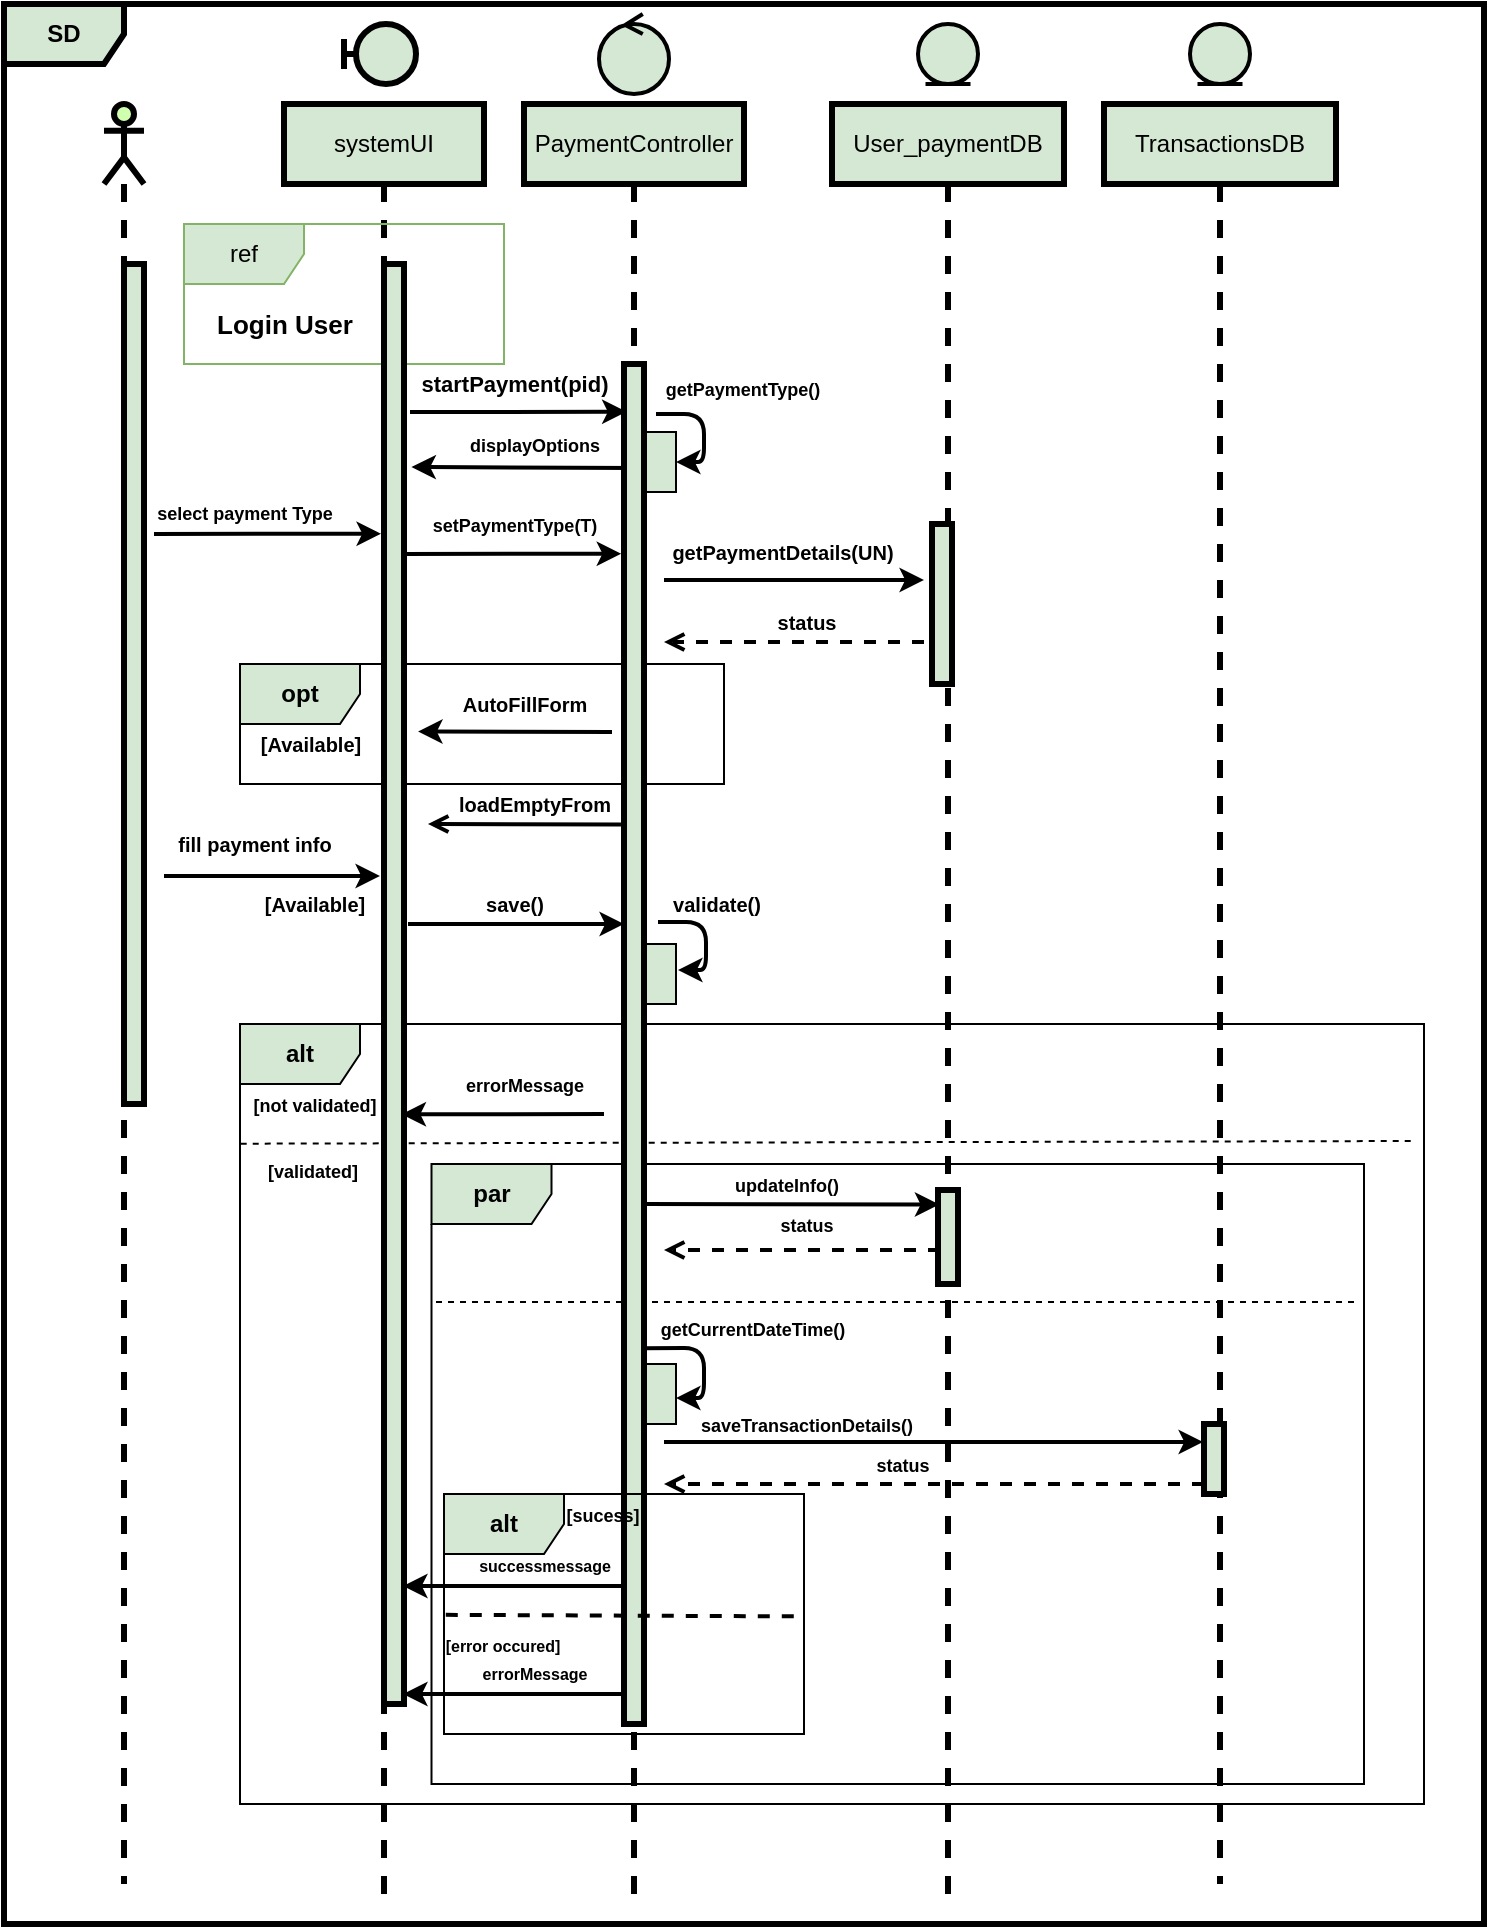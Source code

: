 <mxfile version="12.6.5" type="device"><diagram id="IJiN7oR4NNEaMtHw3hyo" name="Page-1"><mxGraphModel dx="706" dy="408" grid="1" gridSize="10" guides="1" tooltips="1" connect="1" arrows="1" fold="1" page="1" pageScale="1" pageWidth="827" pageHeight="1169" math="0" shadow="0"><root><mxCell id="0"/><mxCell id="1" parent="0"/><mxCell id="kDbV3nIz_-vXf3N1EXfQ-5" value="&lt;b&gt;SD&lt;/b&gt;" style="shape=umlFrame;whiteSpace=wrap;html=1;strokeColor=#000000;strokeWidth=3;fillColor=#D5E8D4;" parent="1" vertex="1"><mxGeometry x="50" y="30" width="740" height="960" as="geometry"/></mxCell><mxCell id="kDbV3nIz_-vXf3N1EXfQ-7" value="systemUI" style="shape=umlLifeline;perimeter=lifelinePerimeter;whiteSpace=wrap;html=1;container=1;collapsible=0;recursiveResize=0;outlineConnect=0;strokeColor=#000000;strokeWidth=3;fillColor=#D5E8D4;" parent="1" vertex="1"><mxGeometry x="190" y="80" width="100" height="900" as="geometry"/></mxCell><mxCell id="kDbV3nIz_-vXf3N1EXfQ-8" value="" style="shape=umlLifeline;participant=umlActor;perimeter=lifelinePerimeter;whiteSpace=wrap;html=1;container=1;collapsible=0;recursiveResize=0;verticalAlign=top;spacingTop=36;labelBackgroundColor=#ffffff;outlineConnect=0;strokeColor=#000000;strokeWidth=3;fillColor=#D0FFB0;" parent="1" vertex="1"><mxGeometry x="100" y="80" width="20" height="890" as="geometry"/></mxCell><mxCell id="kDbV3nIz_-vXf3N1EXfQ-10" value="" style="html=1;points=[];perimeter=orthogonalPerimeter;strokeColor=#000000;strokeWidth=3;fillColor=#D5E8D4;" parent="kDbV3nIz_-vXf3N1EXfQ-8" vertex="1"><mxGeometry x="10" y="80" width="10" height="420" as="geometry"/></mxCell><mxCell id="kDbV3nIz_-vXf3N1EXfQ-9" value="" style="shape=umlBoundary;whiteSpace=wrap;html=1;strokeColor=#000000;strokeWidth=3;fillColor=#D5E8D4;" parent="1" vertex="1"><mxGeometry x="220" y="40" width="36" height="30" as="geometry"/></mxCell><mxCell id="a9woyLghLYeccWjQOe2P-5" value="ref" style="shape=umlFrame;whiteSpace=wrap;html=1;fillColor=#D5E8D4;strokeColor=#82b366;gradientColor=none;" parent="1" vertex="1"><mxGeometry x="140" y="140" width="160" height="70" as="geometry"/></mxCell><mxCell id="a9woyLghLYeccWjQOe2P-7" value="&lt;b&gt;&lt;font style=&quot;font-size: 13px&quot;&gt;Login User&lt;/font&gt;&lt;/b&gt;" style="text;html=1;align=center;verticalAlign=middle;resizable=0;points=[];autosize=1;" parent="1" vertex="1"><mxGeometry x="150" y="180" width="80" height="20" as="geometry"/></mxCell><mxCell id="a9woyLghLYeccWjQOe2P-8" value="" style="endArrow=classic;html=1;entryX=0.129;entryY=0.184;entryDx=0;entryDy=0;entryPerimeter=0;strokeWidth=2;" parent="1" edge="1"><mxGeometry width="50" height="50" relative="1" as="geometry"><mxPoint x="253" y="234" as="sourcePoint"/><mxPoint x="361.29" y="233.88" as="targetPoint"/></mxGeometry></mxCell><mxCell id="a9woyLghLYeccWjQOe2P-9" value="&lt;b&gt;&lt;font style=&quot;font-size: 11px&quot;&gt;startPayment(pid)&lt;/font&gt;&lt;/b&gt;" style="text;html=1;align=center;verticalAlign=middle;resizable=0;points=[];autosize=1;" parent="1" vertex="1"><mxGeometry x="250" y="210" width="110" height="20" as="geometry"/></mxCell><mxCell id="a9woyLghLYeccWjQOe2P-12" value="" style="rounded=0;whiteSpace=wrap;html=1;fillColor=#D5E8D4;gradientColor=none;" parent="1" vertex="1"><mxGeometry x="366" y="244" width="20" height="30" as="geometry"/></mxCell><mxCell id="a9woyLghLYeccWjQOe2P-13" value="" style="endArrow=classic;html=1;strokeWidth=2;entryX=1;entryY=0.5;entryDx=0;entryDy=0;" parent="1" target="a9woyLghLYeccWjQOe2P-12" edge="1"><mxGeometry width="50" height="50" relative="1" as="geometry"><mxPoint x="376" y="235" as="sourcePoint"/><mxPoint x="470" y="210" as="targetPoint"/><Array as="points"><mxPoint x="400" y="235"/><mxPoint x="400" y="259"/></Array></mxGeometry></mxCell><mxCell id="a9woyLghLYeccWjQOe2P-14" value="&lt;b&gt;&lt;font style=&quot;font-size: 9px&quot;&gt;getPaymentType()&lt;/font&gt;&lt;/b&gt;" style="text;html=1;align=center;verticalAlign=middle;resizable=0;points=[];autosize=1;" parent="1" vertex="1"><mxGeometry x="374" y="212" width="90" height="20" as="geometry"/></mxCell><mxCell id="a9woyLghLYeccWjQOe2P-15" value="" style="endArrow=classic;html=1;strokeWidth=2;entryX=1.371;entryY=0.141;entryDx=0;entryDy=0;entryPerimeter=0;" parent="1" target="YXpD5_X8E1Zoqb6AWAZP-29" edge="1"><mxGeometry width="50" height="50" relative="1" as="geometry"><mxPoint x="366" y="262" as="sourcePoint"/><mxPoint x="290" y="270" as="targetPoint"/></mxGeometry></mxCell><mxCell id="a9woyLghLYeccWjQOe2P-16" value="&lt;b&gt;&lt;font style=&quot;font-size: 9px&quot;&gt;displayOptions&lt;/font&gt;&lt;/b&gt;" style="text;html=1;align=center;verticalAlign=middle;resizable=0;points=[];autosize=1;" parent="1" vertex="1"><mxGeometry x="275" y="240" width="80" height="20" as="geometry"/></mxCell><mxCell id="a9woyLghLYeccWjQOe2P-18" value="" style="endArrow=classic;html=1;strokeWidth=2;" parent="1" edge="1"><mxGeometry width="50" height="50" relative="1" as="geometry"><mxPoint x="125" y="295" as="sourcePoint"/><mxPoint x="238.5" y="294.825" as="targetPoint"/></mxGeometry></mxCell><mxCell id="a9woyLghLYeccWjQOe2P-19" value="&lt;b&gt;&lt;font style=&quot;font-size: 9px&quot;&gt;select payment Type&lt;/font&gt;&lt;/b&gt;" style="text;html=1;align=center;verticalAlign=middle;resizable=0;points=[];autosize=1;" parent="1" vertex="1"><mxGeometry x="120" y="274" width="100" height="20" as="geometry"/></mxCell><mxCell id="a9woyLghLYeccWjQOe2P-20" value="" style="endArrow=classic;html=1;strokeWidth=2;" parent="1" edge="1"><mxGeometry width="50" height="50" relative="1" as="geometry"><mxPoint x="250" y="305" as="sourcePoint"/><mxPoint x="358.59" y="304.825" as="targetPoint"/></mxGeometry></mxCell><mxCell id="a9woyLghLYeccWjQOe2P-21" value="&lt;b&gt;&lt;font style=&quot;font-size: 9px&quot;&gt;setPaymentType(T)&lt;/font&gt;&lt;/b&gt;" style="text;html=1;align=center;verticalAlign=middle;resizable=0;points=[];autosize=1;" parent="1" vertex="1"><mxGeometry x="255" y="280" width="100" height="20" as="geometry"/></mxCell><mxCell id="a9woyLghLYeccWjQOe2P-23" value="User_paymentDB" style="shape=umlLifeline;perimeter=lifelinePerimeter;whiteSpace=wrap;html=1;container=1;collapsible=0;recursiveResize=0;outlineConnect=0;strokeColor=#000000;strokeWidth=3;fillColor=#D5E8D4;" parent="1" vertex="1"><mxGeometry x="464" y="80" width="116" height="900" as="geometry"/></mxCell><mxCell id="a9woyLghLYeccWjQOe2P-24" value="" style="html=1;points=[];perimeter=orthogonalPerimeter;strokeColor=#000000;strokeWidth=3;fillColor=#D5E8D4;" parent="a9woyLghLYeccWjQOe2P-23" vertex="1"><mxGeometry x="50" y="210" width="10" height="80" as="geometry"/></mxCell><mxCell id="a9woyLghLYeccWjQOe2P-25" value="" style="endArrow=classic;html=1;strokeWidth=2;" parent="1" edge="1"><mxGeometry width="50" height="50" relative="1" as="geometry"><mxPoint x="380" y="318" as="sourcePoint"/><mxPoint x="510" y="318" as="targetPoint"/></mxGeometry></mxCell><mxCell id="a9woyLghLYeccWjQOe2P-26" value="&lt;font size=&quot;1&quot;&gt;&lt;b&gt;getPaymentDetails(UN)&lt;/b&gt;&lt;/font&gt;" style="text;html=1;align=center;verticalAlign=middle;resizable=0;points=[];autosize=1;" parent="1" vertex="1"><mxGeometry x="374" y="294" width="130" height="20" as="geometry"/></mxCell><mxCell id="a9woyLghLYeccWjQOe2P-27" value="" style="endArrow=open;html=1;strokeWidth=2;dashed=1;endFill=0;" parent="1" edge="1"><mxGeometry width="50" height="50" relative="1" as="geometry"><mxPoint x="510" y="349" as="sourcePoint"/><mxPoint x="380" y="349" as="targetPoint"/></mxGeometry></mxCell><mxCell id="a9woyLghLYeccWjQOe2P-28" value="&lt;font size=&quot;1&quot;&gt;&lt;b&gt;status&lt;/b&gt;&lt;/font&gt;" style="text;html=1;align=center;verticalAlign=middle;resizable=0;points=[];autosize=1;" parent="1" vertex="1"><mxGeometry x="426" y="329" width="50" height="20" as="geometry"/></mxCell><mxCell id="a9woyLghLYeccWjQOe2P-30" value="&lt;b&gt;opt&lt;/b&gt;" style="shape=umlFrame;whiteSpace=wrap;html=1;fillColor=#D5E8D4;gradientColor=none;" parent="1" vertex="1"><mxGeometry x="168" y="360" width="242" height="60" as="geometry"/></mxCell><mxCell id="a9woyLghLYeccWjQOe2P-31" value="&lt;font size=&quot;1&quot;&gt;&lt;b&gt;[Available]&lt;/b&gt;&lt;/font&gt;" style="text;html=1;align=center;verticalAlign=middle;resizable=0;points=[];autosize=1;" parent="1" vertex="1"><mxGeometry x="168" y="390" width="70" height="20" as="geometry"/></mxCell><mxCell id="a9woyLghLYeccWjQOe2P-32" value="" style="endArrow=classic;html=1;strokeWidth=2;entryX=0.339;entryY=0.375;entryDx=0;entryDy=0;entryPerimeter=0;" parent="1" edge="1"><mxGeometry width="50" height="50" relative="1" as="geometry"><mxPoint x="354" y="394" as="sourcePoint"/><mxPoint x="257.038" y="393.75" as="targetPoint"/></mxGeometry></mxCell><mxCell id="a9woyLghLYeccWjQOe2P-33" value="&lt;font size=&quot;1&quot;&gt;&lt;b&gt;AutoFillForm&lt;/b&gt;&lt;/font&gt;" style="text;html=1;align=center;verticalAlign=middle;resizable=0;points=[];autosize=1;" parent="1" vertex="1"><mxGeometry x="270" y="370" width="80" height="20" as="geometry"/></mxCell><mxCell id="a9woyLghLYeccWjQOe2P-36" value="" style="endArrow=open;html=1;strokeWidth=2;endFill=0;" parent="1" edge="1"><mxGeometry width="50" height="50" relative="1" as="geometry"><mxPoint x="358.48" y="440.25" as="sourcePoint"/><mxPoint x="262" y="440" as="targetPoint"/></mxGeometry></mxCell><mxCell id="a9woyLghLYeccWjQOe2P-37" value="&lt;font size=&quot;1&quot;&gt;&lt;b&gt;loadEmptyFrom&lt;/b&gt;&lt;/font&gt;" style="text;html=1;align=center;verticalAlign=middle;resizable=0;points=[];autosize=1;" parent="1" vertex="1"><mxGeometry x="270" y="420" width="90" height="20" as="geometry"/></mxCell><mxCell id="a9woyLghLYeccWjQOe2P-38" value="" style="endArrow=classic;html=1;strokeWidth=2;" parent="1" edge="1"><mxGeometry width="50" height="50" relative="1" as="geometry"><mxPoint x="130" y="466" as="sourcePoint"/><mxPoint x="238" y="466" as="targetPoint"/></mxGeometry></mxCell><mxCell id="a9woyLghLYeccWjQOe2P-39" value="&lt;font size=&quot;1&quot;&gt;&lt;b&gt;fill payment info&lt;/b&gt;&lt;/font&gt;" style="text;html=1;align=center;verticalAlign=middle;resizable=0;points=[];autosize=1;" parent="1" vertex="1"><mxGeometry x="130" y="440" width="90" height="20" as="geometry"/></mxCell><mxCell id="a9woyLghLYeccWjQOe2P-40" value="" style="endArrow=classic;html=1;strokeWidth=2;" parent="1" edge="1"><mxGeometry width="50" height="50" relative="1" as="geometry"><mxPoint x="252" y="490" as="sourcePoint"/><mxPoint x="360" y="490" as="targetPoint"/></mxGeometry></mxCell><mxCell id="a9woyLghLYeccWjQOe2P-41" value="&lt;font size=&quot;1&quot;&gt;&lt;b&gt;save()&lt;/b&gt;&lt;/font&gt;" style="text;html=1;align=center;verticalAlign=middle;resizable=0;points=[];autosize=1;" parent="1" vertex="1"><mxGeometry x="285" y="470" width="40" height="20" as="geometry"/></mxCell><mxCell id="a9woyLghLYeccWjQOe2P-42" value="" style="rounded=0;whiteSpace=wrap;html=1;fillColor=#D5E8D4;gradientColor=none;" parent="1" vertex="1"><mxGeometry x="366" y="500" width="20" height="30" as="geometry"/></mxCell><mxCell id="a9woyLghLYeccWjQOe2P-43" value="" style="endArrow=classic;html=1;strokeWidth=2;entryX=1;entryY=0.5;entryDx=0;entryDy=0;" parent="1" edge="1"><mxGeometry width="50" height="50" relative="1" as="geometry"><mxPoint x="377" y="489" as="sourcePoint"/><mxPoint x="387" y="513" as="targetPoint"/><Array as="points"><mxPoint x="401" y="489"/><mxPoint x="401" y="513"/></Array></mxGeometry></mxCell><mxCell id="a9woyLghLYeccWjQOe2P-44" value="&lt;font size=&quot;1&quot;&gt;&lt;b&gt;validate()&lt;/b&gt;&lt;/font&gt;" style="text;html=1;align=center;verticalAlign=middle;resizable=0;points=[];autosize=1;" parent="1" vertex="1"><mxGeometry x="376" y="470" width="60" height="20" as="geometry"/></mxCell><mxCell id="a9woyLghLYeccWjQOe2P-45" value="&lt;b&gt;alt&lt;/b&gt;" style="shape=umlFrame;whiteSpace=wrap;html=1;fillColor=#D5E8D4;gradientColor=none;" parent="1" vertex="1"><mxGeometry x="168" y="540" width="592" height="390" as="geometry"/></mxCell><mxCell id="a9woyLghLYeccWjQOe2P-46" value="&lt;font size=&quot;1&quot;&gt;&lt;b style=&quot;font-size: 9px&quot;&gt;[not validated]&lt;/b&gt;&lt;/font&gt;" style="text;html=1;align=center;verticalAlign=middle;resizable=0;points=[];autosize=1;" parent="1" vertex="1"><mxGeometry x="165" y="570" width="80" height="20" as="geometry"/></mxCell><mxCell id="a9woyLghLYeccWjQOe2P-47" value="&lt;font size=&quot;1&quot;&gt;&lt;b&gt;[Available]&lt;/b&gt;&lt;/font&gt;" style="text;html=1;align=center;verticalAlign=middle;resizable=0;points=[];autosize=1;" parent="1" vertex="1"><mxGeometry x="170" y="470" width="70" height="20" as="geometry"/></mxCell><mxCell id="a9woyLghLYeccWjQOe2P-53" value="&lt;b&gt;&lt;font style=&quot;font-size: 9px&quot;&gt;errorMessage&lt;/font&gt;&lt;/b&gt;" style="text;html=1;align=center;verticalAlign=middle;resizable=0;points=[];autosize=1;" parent="1" vertex="1"><mxGeometry x="275" y="560" width="70" height="20" as="geometry"/></mxCell><mxCell id="a9woyLghLYeccWjQOe2P-54" value="" style="endArrow=classic;html=1;strokeWidth=2;entryX=1.047;entryY=0.757;entryDx=0;entryDy=0;entryPerimeter=0;" parent="1" target="a9woyLghLYeccWjQOe2P-46" edge="1"><mxGeometry width="50" height="50" relative="1" as="geometry"><mxPoint x="350" y="585" as="sourcePoint"/><mxPoint x="320" y="580" as="targetPoint"/></mxGeometry></mxCell><mxCell id="YXpD5_X8E1Zoqb6AWAZP-3" value="" style="endArrow=none;dashed=1;html=1;exitX=-0.094;exitY=-0.158;exitDx=0;exitDy=0;exitPerimeter=0;entryX=0.993;entryY=0.15;entryDx=0;entryDy=0;entryPerimeter=0;strokeWidth=1;" parent="1" source="YXpD5_X8E1Zoqb6AWAZP-4" target="a9woyLghLYeccWjQOe2P-45" edge="1"><mxGeometry width="50" height="50" relative="1" as="geometry"><mxPoint x="200" y="660" as="sourcePoint"/><mxPoint x="250" y="610" as="targetPoint"/></mxGeometry></mxCell><mxCell id="YXpD5_X8E1Zoqb6AWAZP-4" value="&lt;font size=&quot;1&quot;&gt;&lt;b style=&quot;font-size: 9px&quot;&gt;[validated]&lt;/b&gt;&lt;/font&gt;" style="text;html=1;align=center;verticalAlign=middle;resizable=0;points=[];autosize=1;" parent="1" vertex="1"><mxGeometry x="174" y="603" width="60" height="20" as="geometry"/></mxCell><mxCell id="YXpD5_X8E1Zoqb6AWAZP-5" value="TransactionsDB" style="shape=umlLifeline;perimeter=lifelinePerimeter;whiteSpace=wrap;html=1;container=1;collapsible=0;recursiveResize=0;outlineConnect=0;strokeColor=#000000;strokeWidth=3;fillColor=#D5E8D4;" parent="1" vertex="1"><mxGeometry x="600" y="80" width="116" height="890" as="geometry"/></mxCell><mxCell id="YXpD5_X8E1Zoqb6AWAZP-11" value="&lt;b&gt;par&lt;/b&gt;" style="shape=umlFrame;whiteSpace=wrap;html=1;fillColor=#D5E8D4;" parent="1" vertex="1"><mxGeometry x="263.75" y="610" width="466.25" height="310" as="geometry"/></mxCell><mxCell id="YXpD5_X8E1Zoqb6AWAZP-12" value="" style="rounded=0;whiteSpace=wrap;html=1;fillColor=#D5E8D4;gradientColor=none;" parent="1" vertex="1"><mxGeometry x="366" y="710" width="20" height="30" as="geometry"/></mxCell><mxCell id="YXpD5_X8E1Zoqb6AWAZP-13" value="&lt;font size=&quot;1&quot;&gt;&lt;b style=&quot;font-size: 9px&quot;&gt;getCurrentDateTime()&lt;/b&gt;&lt;/font&gt;" style="text;html=1;align=center;verticalAlign=middle;resizable=0;points=[];autosize=1;" parent="1" vertex="1"><mxGeometry x="369" y="682" width="110" height="20" as="geometry"/></mxCell><mxCell id="YXpD5_X8E1Zoqb6AWAZP-14" value="" style="endArrow=classic;html=1;exitX=0.341;exitY=0.286;exitDx=0;exitDy=0;exitPerimeter=0;entryX=1;entryY=0.5;entryDx=0;entryDy=0;strokeWidth=2;" parent="1" edge="1"><mxGeometry width="50" height="50" relative="1" as="geometry"><mxPoint x="369.872" y="702.08" as="sourcePoint"/><mxPoint x="386" y="727" as="targetPoint"/><Array as="points"><mxPoint x="400" y="702"/><mxPoint x="400" y="727"/></Array></mxGeometry></mxCell><mxCell id="YXpD5_X8E1Zoqb6AWAZP-16" value="" style="endArrow=none;dashed=1;html=1;strokeWidth=1;" parent="1" edge="1"><mxGeometry width="50" height="50" relative="1" as="geometry"><mxPoint x="266" y="679" as="sourcePoint"/><mxPoint x="727" y="679" as="targetPoint"/></mxGeometry></mxCell><mxCell id="YXpD5_X8E1Zoqb6AWAZP-17" value="" style="html=1;points=[];perimeter=orthogonalPerimeter;strokeColor=#000000;strokeWidth=3;fillColor=#D5E8D4;" parent="1" vertex="1"><mxGeometry x="517" y="623" width="10" height="47" as="geometry"/></mxCell><mxCell id="YXpD5_X8E1Zoqb6AWAZP-18" value="" style="endArrow=classic;html=1;strokeWidth=2;entryX=0.068;entryY=0.155;entryDx=0;entryDy=0;entryPerimeter=0;" parent="1" target="YXpD5_X8E1Zoqb6AWAZP-17" edge="1"><mxGeometry width="50" height="50" relative="1" as="geometry"><mxPoint x="370" y="630" as="sourcePoint"/><mxPoint x="440" y="630" as="targetPoint"/></mxGeometry></mxCell><mxCell id="YXpD5_X8E1Zoqb6AWAZP-19" value="&lt;font size=&quot;1&quot;&gt;&lt;b style=&quot;font-size: 9px&quot;&gt;updateInfo()&lt;/b&gt;&lt;/font&gt;" style="text;html=1;align=center;verticalAlign=middle;resizable=0;points=[];autosize=1;" parent="1" vertex="1"><mxGeometry x="406" y="610" width="70" height="20" as="geometry"/></mxCell><mxCell id="YXpD5_X8E1Zoqb6AWAZP-20" value="" style="endArrow=open;html=1;strokeWidth=2;dashed=1;endFill=0;" parent="1" edge="1"><mxGeometry width="50" height="50" relative="1" as="geometry"><mxPoint x="518" y="653" as="sourcePoint"/><mxPoint x="380" y="653" as="targetPoint"/></mxGeometry></mxCell><mxCell id="YXpD5_X8E1Zoqb6AWAZP-21" value="&lt;font size=&quot;1&quot;&gt;&lt;b style=&quot;font-size: 9px&quot;&gt;status&lt;/b&gt;&lt;/font&gt;" style="text;html=1;align=center;verticalAlign=middle;resizable=0;points=[];autosize=1;" parent="1" vertex="1"><mxGeometry x="431" y="630" width="40" height="20" as="geometry"/></mxCell><mxCell id="YXpD5_X8E1Zoqb6AWAZP-22" value="" style="html=1;points=[];perimeter=orthogonalPerimeter;strokeColor=#000000;strokeWidth=3;fillColor=#D5E8D4;" parent="1" vertex="1"><mxGeometry x="650" y="740" width="10" height="35" as="geometry"/></mxCell><mxCell id="YXpD5_X8E1Zoqb6AWAZP-23" value="" style="endArrow=classic;html=1;strokeWidth=2;entryX=-0.048;entryY=0.256;entryDx=0;entryDy=0;entryPerimeter=0;" parent="1" target="YXpD5_X8E1Zoqb6AWAZP-22" edge="1"><mxGeometry width="50" height="50" relative="1" as="geometry"><mxPoint x="380" y="749" as="sourcePoint"/><mxPoint x="640" y="748" as="targetPoint"/></mxGeometry></mxCell><mxCell id="YXpD5_X8E1Zoqb6AWAZP-24" value="&lt;font size=&quot;1&quot;&gt;&lt;b style=&quot;font-size: 9px&quot;&gt;saveTransactionDetails()&lt;/b&gt;&lt;/font&gt;" style="text;html=1;align=center;verticalAlign=middle;resizable=0;points=[];autosize=1;" parent="1" vertex="1"><mxGeometry x="391" y="730" width="120" height="20" as="geometry"/></mxCell><mxCell id="YXpD5_X8E1Zoqb6AWAZP-25" value="" style="endArrow=open;html=1;strokeWidth=2;exitX=0.128;exitY=0.57;exitDx=0;exitDy=0;exitPerimeter=0;dashed=1;endFill=0;" parent="1" edge="1"><mxGeometry width="50" height="50" relative="1" as="geometry"><mxPoint x="650" y="770" as="sourcePoint"/><mxPoint x="380" y="770" as="targetPoint"/></mxGeometry></mxCell><mxCell id="YXpD5_X8E1Zoqb6AWAZP-26" value="&lt;font size=&quot;1&quot;&gt;&lt;b style=&quot;font-size: 9px&quot;&gt;status&lt;/b&gt;&lt;/font&gt;" style="text;html=1;align=center;verticalAlign=middle;resizable=0;points=[];autosize=1;" parent="1" vertex="1"><mxGeometry x="479" y="750" width="40" height="20" as="geometry"/></mxCell><mxCell id="YXpD5_X8E1Zoqb6AWAZP-27" value="PaymentController" style="shape=umlLifeline;perimeter=lifelinePerimeter;whiteSpace=wrap;html=1;container=1;collapsible=0;recursiveResize=0;outlineConnect=0;strokeColor=#000000;strokeWidth=3;fillColor=#D5E8D4;" parent="1" vertex="1"><mxGeometry x="310" y="80" width="110" height="900" as="geometry"/></mxCell><mxCell id="YXpD5_X8E1Zoqb6AWAZP-29" value="" style="html=1;points=[];perimeter=orthogonalPerimeter;strokeColor=#000000;strokeWidth=3;fillColor=#D5E8D4;" parent="1" vertex="1"><mxGeometry x="240" y="160" width="10" height="720" as="geometry"/></mxCell><mxCell id="YXpD5_X8E1Zoqb6AWAZP-30" value="" style="html=1;points=[];perimeter=orthogonalPerimeter;strokeColor=#000000;strokeWidth=3;fillColor=#D5E8D4;" parent="1" vertex="1"><mxGeometry x="360" y="210" width="10" height="680" as="geometry"/></mxCell><mxCell id="YXpD5_X8E1Zoqb6AWAZP-31" value="&lt;b&gt;alt&lt;/b&gt;" style="shape=umlFrame;whiteSpace=wrap;html=1;fillColor=#D5E8D4;gradientColor=none;" parent="1" vertex="1"><mxGeometry x="270" y="775" width="180" height="120" as="geometry"/></mxCell><mxCell id="YXpD5_X8E1Zoqb6AWAZP-32" value="&lt;font size=&quot;1&quot;&gt;&lt;b style=&quot;font-size: 9px&quot;&gt;[sucess]&lt;/b&gt;&lt;/font&gt;" style="text;html=1;align=center;verticalAlign=middle;resizable=0;points=[];autosize=1;" parent="1" vertex="1"><mxGeometry x="324" y="775" width="50" height="20" as="geometry"/></mxCell><mxCell id="YXpD5_X8E1Zoqb6AWAZP-33" value="&lt;font size=&quot;1&quot;&gt;&lt;b style=&quot;font-size: 8px&quot;&gt;[error occured]&lt;/b&gt;&lt;/font&gt;" style="text;html=1;align=center;verticalAlign=middle;resizable=0;points=[];autosize=1;" parent="1" vertex="1"><mxGeometry x="263.75" y="840" width="70" height="20" as="geometry"/></mxCell><mxCell id="YXpD5_X8E1Zoqb6AWAZP-34" value="" style="endArrow=classic;html=1;strokeWidth=2;entryX=0.952;entryY=0.918;entryDx=0;entryDy=0;entryPerimeter=0;" parent="1" target="YXpD5_X8E1Zoqb6AWAZP-29" edge="1"><mxGeometry width="50" height="50" relative="1" as="geometry"><mxPoint x="360" y="821" as="sourcePoint"/><mxPoint x="340" y="820" as="targetPoint"/></mxGeometry></mxCell><mxCell id="YXpD5_X8E1Zoqb6AWAZP-35" value="&lt;font size=&quot;1&quot;&gt;&lt;b style=&quot;font-size: 8px&quot;&gt;successmessage&lt;/b&gt;&lt;/font&gt;" style="text;html=1;align=center;verticalAlign=middle;resizable=0;points=[];autosize=1;" parent="1" vertex="1"><mxGeometry x="280" y="800" width="80" height="20" as="geometry"/></mxCell><mxCell id="YXpD5_X8E1Zoqb6AWAZP-36" value="" style="endArrow=classic;html=1;strokeWidth=2;entryX=0.952;entryY=0.918;entryDx=0;entryDy=0;entryPerimeter=0;" parent="1" edge="1"><mxGeometry width="50" height="50" relative="1" as="geometry"><mxPoint x="360" y="875.04" as="sourcePoint"/><mxPoint x="249.52" y="875" as="targetPoint"/></mxGeometry></mxCell><mxCell id="YXpD5_X8E1Zoqb6AWAZP-37" value="&lt;font size=&quot;1&quot;&gt;&lt;b style=&quot;font-size: 8px&quot;&gt;errorMessage&lt;/b&gt;&lt;/font&gt;" style="text;html=1;align=center;verticalAlign=middle;resizable=0;points=[];autosize=1;" parent="1" vertex="1"><mxGeometry x="280" y="854" width="70" height="20" as="geometry"/></mxCell><mxCell id="YXpD5_X8E1Zoqb6AWAZP-38" value="" style="endArrow=none;html=1;strokeWidth=2;exitX=0.102;exitY=-0.229;exitDx=0;exitDy=0;exitPerimeter=0;entryX=0.995;entryY=0.51;entryDx=0;entryDy=0;entryPerimeter=0;dashed=1;" parent="1" source="YXpD5_X8E1Zoqb6AWAZP-33" target="YXpD5_X8E1Zoqb6AWAZP-31" edge="1"><mxGeometry width="50" height="50" relative="1" as="geometry"><mxPoint x="310" y="880" as="sourcePoint"/><mxPoint x="360" y="830" as="targetPoint"/></mxGeometry></mxCell><mxCell id="YXpD5_X8E1Zoqb6AWAZP-39" value="" style="ellipse;shape=umlControl;whiteSpace=wrap;html=1;fillColor=#D5E8D4;strokeWidth=2;" parent="1" vertex="1"><mxGeometry x="347.5" y="35" width="35" height="40" as="geometry"/></mxCell><mxCell id="YXpD5_X8E1Zoqb6AWAZP-40" value="" style="ellipse;shape=umlEntity;whiteSpace=wrap;html=1;strokeWidth=2;fillColor=#D5E8D4;" parent="1" vertex="1"><mxGeometry x="507" y="40" width="30" height="30" as="geometry"/></mxCell><mxCell id="YXpD5_X8E1Zoqb6AWAZP-41" value="" style="ellipse;shape=umlEntity;whiteSpace=wrap;html=1;strokeWidth=2;fillColor=#D5E8D4;" parent="1" vertex="1"><mxGeometry x="643" y="40" width="30" height="30" as="geometry"/></mxCell></root></mxGraphModel></diagram></mxfile>